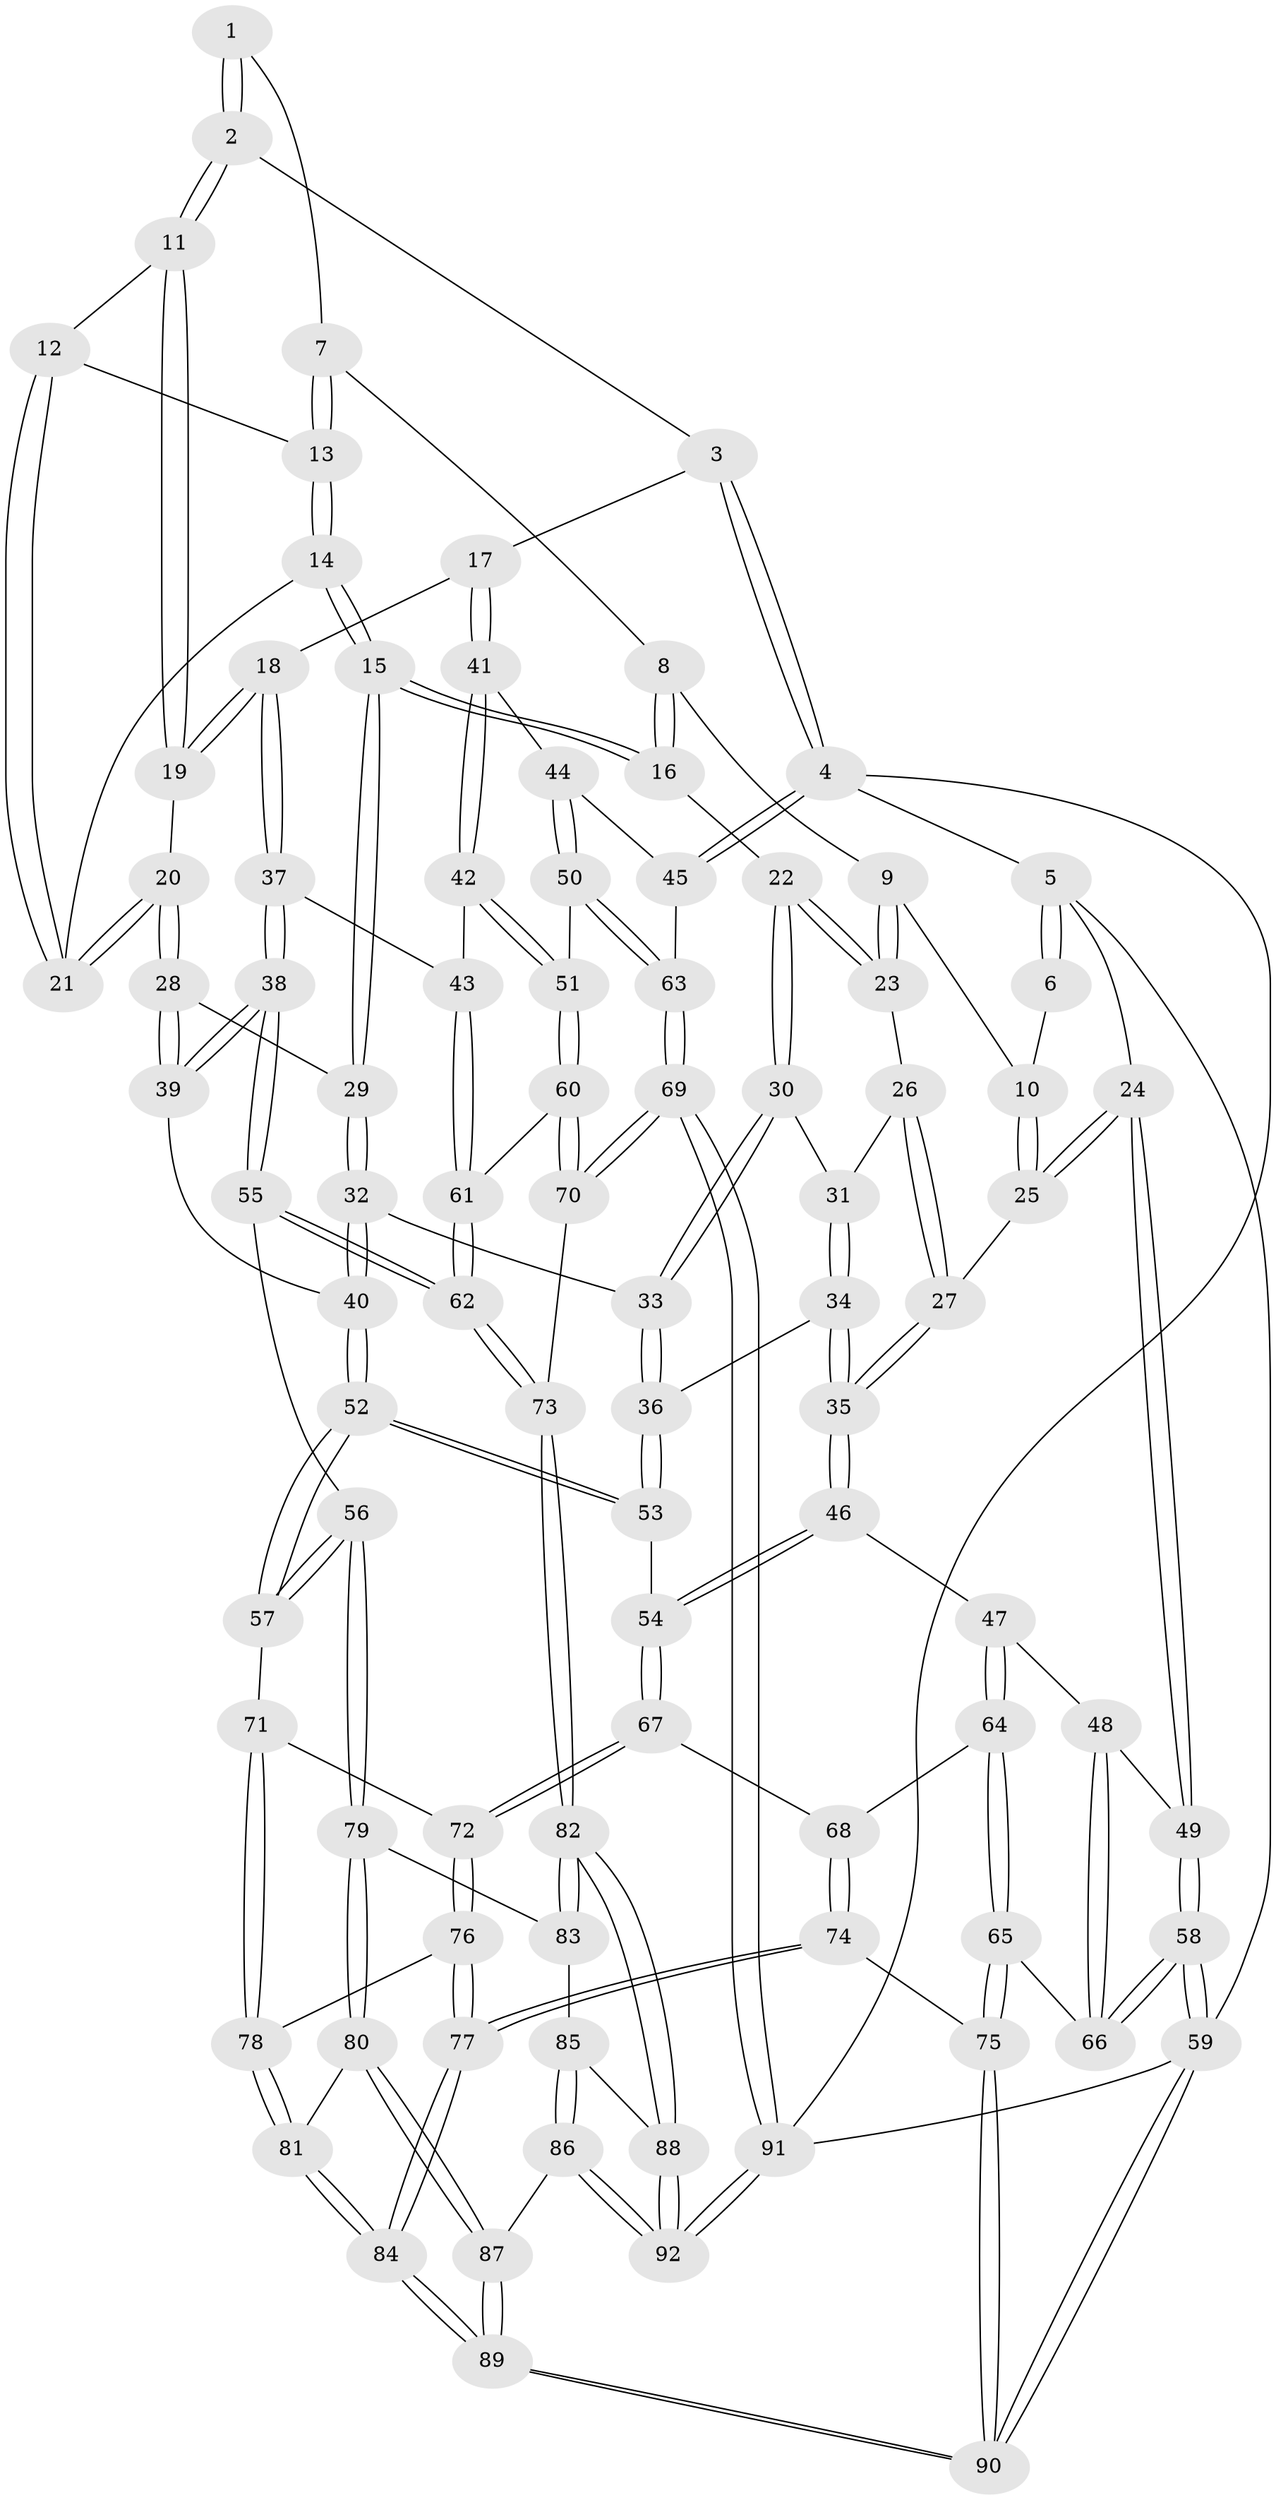 // Generated by graph-tools (version 1.1) at 2025/51/03/09/25 03:51:10]
// undirected, 92 vertices, 227 edges
graph export_dot {
graph [start="1"]
  node [color=gray90,style=filled];
  1 [pos="+0.40621245191764477+0"];
  2 [pos="+0.8328878161081938+0"];
  3 [pos="+0.8419636412522735+0"];
  4 [pos="+1+0"];
  5 [pos="+0+0"];
  6 [pos="+0.246780385850578+0"];
  7 [pos="+0.40445736609563987+0"];
  8 [pos="+0.3493400900417254+0.07127299398251147"];
  9 [pos="+0.2506167578712821+0.1298977944160792"];
  10 [pos="+0.23563142838967+0.1301373889650188"];
  11 [pos="+0.6401611727695151+0.0942018557933168"];
  12 [pos="+0.5909532098023862+0.11399118571996582"];
  13 [pos="+0.504984636240754+0.1254813649578286"];
  14 [pos="+0.471929503992759+0.2083801094224706"];
  15 [pos="+0.44259797960247493+0.23523025651990154"];
  16 [pos="+0.4027607190671274+0.23030638780429"];
  17 [pos="+0.871846130532394+0.28751159484342786"];
  18 [pos="+0.7860487187924977+0.3012163571242822"];
  19 [pos="+0.7077839943286754+0.2774883357729784"];
  20 [pos="+0.6364937685100133+0.29693214980896443"];
  21 [pos="+0.582665673441876+0.2463213184642593"];
  22 [pos="+0.38152018067300913+0.2370430497623989"];
  23 [pos="+0.3308018879793408+0.2246992731558799"];
  24 [pos="+0+0.1162393676347055"];
  25 [pos="+0+0.20924870900251613"];
  26 [pos="+0.27145788533722337+0.2639492845596591"];
  27 [pos="+0.05543069046074119+0.28454715350651466"];
  28 [pos="+0.6178489138503482+0.31572031492354957"];
  29 [pos="+0.4817997955014251+0.3522971908013591"];
  30 [pos="+0.35223998493830583+0.2973815628408523"];
  31 [pos="+0.3125529368408474+0.32573754241281117"];
  32 [pos="+0.456100331828703+0.4195175062499653"];
  33 [pos="+0.4160371974033808+0.42422304564065827"];
  34 [pos="+0.2612356580683376+0.4305032235075749"];
  35 [pos="+0.17773123487116854+0.4423769862867429"];
  36 [pos="+0.34666680594752386+0.44777104939832396"];
  37 [pos="+0.6796349087862884+0.5082697851722704"];
  38 [pos="+0.6514856288614507+0.5196756647098022"];
  39 [pos="+0.611972445107981+0.4847024926386926"];
  40 [pos="+0.48281579793451496+0.450094195865991"];
  41 [pos="+0.927415698905656+0.3241972260290917"];
  42 [pos="+0.7643592068272133+0.5251282780597167"];
  43 [pos="+0.6992090161447437+0.5134264843568506"];
  44 [pos="+0.9371138326868067+0.3287704612957104"];
  45 [pos="+1+0.3289754308682609"];
  46 [pos="+0.1659555200052544+0.5215279640354223"];
  47 [pos="+0.16056316618654218+0.5276127138453325"];
  48 [pos="+0.05858946945330461+0.5606842657538422"];
  49 [pos="+0+0.5931598449305596"];
  50 [pos="+0.9002405627364151+0.568358839500753"];
  51 [pos="+0.8630613880655228+0.5917549779926188"];
  52 [pos="+0.45665611285807356+0.6482326464426786"];
  53 [pos="+0.3755948538100378+0.6196135034071875"];
  54 [pos="+0.2925348663747336+0.6385362289063528"];
  55 [pos="+0.6036943416786131+0.694282927507804"];
  56 [pos="+0.5340501090846265+0.7019775369210645"];
  57 [pos="+0.5024783058293938+0.6968189362146403"];
  58 [pos="+0+0.7798937482035153"];
  59 [pos="+0+1"];
  60 [pos="+0.8574446676158778+0.605386009990675"];
  61 [pos="+0.7940003625098926+0.6681703944912101"];
  62 [pos="+0.7098027357777726+0.7695242246051527"];
  63 [pos="+1+0.6915921518699562"];
  64 [pos="+0.11865082062043165+0.7009096516841862"];
  65 [pos="+0.028982563906570127+0.7942325874852457"];
  66 [pos="+0.023028084852705962+0.7934631527456129"];
  67 [pos="+0.266102574908591+0.7135699697200826"];
  68 [pos="+0.2590633265509661+0.714816562678218"];
  69 [pos="+1+0.8193412965860237"];
  70 [pos="+0.9221049126994362+0.7236844420432015"];
  71 [pos="+0.4749387599969022+0.7233487076260872"];
  72 [pos="+0.27677507167321735+0.7329838841758597"];
  73 [pos="+0.7333428538374968+0.8163425002260065"];
  74 [pos="+0.1261273698766795+0.8548858396387241"];
  75 [pos="+0.10075299834852773+0.8541123454014201"];
  76 [pos="+0.30290727351504354+0.8181878158109412"];
  77 [pos="+0.2663578249733101+0.8840853353028844"];
  78 [pos="+0.4164265052634363+0.7948479548968223"];
  79 [pos="+0.5195800362635155+0.876320947501752"];
  80 [pos="+0.48571561063560625+0.8947118203719583"];
  81 [pos="+0.42841963129688615+0.8679704652011785"];
  82 [pos="+0.7475964878036446+0.8776308094044935"];
  83 [pos="+0.5293115350604086+0.8828071647425273"];
  84 [pos="+0.3284477676060839+1"];
  85 [pos="+0.5383784516368875+0.9059409648239346"];
  86 [pos="+0.484420147477539+1"];
  87 [pos="+0.4598791444406149+1"];
  88 [pos="+0.8312981934728291+1"];
  89 [pos="+0.356511024899564+1"];
  90 [pos="+0.10968680876805917+1"];
  91 [pos="+1+1"];
  92 [pos="+0.8952731050283379+1"];
  1 -- 2;
  1 -- 2;
  1 -- 7;
  2 -- 3;
  2 -- 11;
  2 -- 11;
  3 -- 4;
  3 -- 4;
  3 -- 17;
  4 -- 5;
  4 -- 45;
  4 -- 45;
  4 -- 91;
  5 -- 6;
  5 -- 6;
  5 -- 24;
  5 -- 59;
  6 -- 10;
  7 -- 8;
  7 -- 13;
  7 -- 13;
  8 -- 9;
  8 -- 16;
  8 -- 16;
  9 -- 10;
  9 -- 23;
  9 -- 23;
  10 -- 25;
  10 -- 25;
  11 -- 12;
  11 -- 19;
  11 -- 19;
  12 -- 13;
  12 -- 21;
  12 -- 21;
  13 -- 14;
  13 -- 14;
  14 -- 15;
  14 -- 15;
  14 -- 21;
  15 -- 16;
  15 -- 16;
  15 -- 29;
  15 -- 29;
  16 -- 22;
  17 -- 18;
  17 -- 41;
  17 -- 41;
  18 -- 19;
  18 -- 19;
  18 -- 37;
  18 -- 37;
  19 -- 20;
  20 -- 21;
  20 -- 21;
  20 -- 28;
  20 -- 28;
  22 -- 23;
  22 -- 23;
  22 -- 30;
  22 -- 30;
  23 -- 26;
  24 -- 25;
  24 -- 25;
  24 -- 49;
  24 -- 49;
  25 -- 27;
  26 -- 27;
  26 -- 27;
  26 -- 31;
  27 -- 35;
  27 -- 35;
  28 -- 29;
  28 -- 39;
  28 -- 39;
  29 -- 32;
  29 -- 32;
  30 -- 31;
  30 -- 33;
  30 -- 33;
  31 -- 34;
  31 -- 34;
  32 -- 33;
  32 -- 40;
  32 -- 40;
  33 -- 36;
  33 -- 36;
  34 -- 35;
  34 -- 35;
  34 -- 36;
  35 -- 46;
  35 -- 46;
  36 -- 53;
  36 -- 53;
  37 -- 38;
  37 -- 38;
  37 -- 43;
  38 -- 39;
  38 -- 39;
  38 -- 55;
  38 -- 55;
  39 -- 40;
  40 -- 52;
  40 -- 52;
  41 -- 42;
  41 -- 42;
  41 -- 44;
  42 -- 43;
  42 -- 51;
  42 -- 51;
  43 -- 61;
  43 -- 61;
  44 -- 45;
  44 -- 50;
  44 -- 50;
  45 -- 63;
  46 -- 47;
  46 -- 54;
  46 -- 54;
  47 -- 48;
  47 -- 64;
  47 -- 64;
  48 -- 49;
  48 -- 66;
  48 -- 66;
  49 -- 58;
  49 -- 58;
  50 -- 51;
  50 -- 63;
  50 -- 63;
  51 -- 60;
  51 -- 60;
  52 -- 53;
  52 -- 53;
  52 -- 57;
  52 -- 57;
  53 -- 54;
  54 -- 67;
  54 -- 67;
  55 -- 56;
  55 -- 62;
  55 -- 62;
  56 -- 57;
  56 -- 57;
  56 -- 79;
  56 -- 79;
  57 -- 71;
  58 -- 59;
  58 -- 59;
  58 -- 66;
  58 -- 66;
  59 -- 90;
  59 -- 90;
  59 -- 91;
  60 -- 61;
  60 -- 70;
  60 -- 70;
  61 -- 62;
  61 -- 62;
  62 -- 73;
  62 -- 73;
  63 -- 69;
  63 -- 69;
  64 -- 65;
  64 -- 65;
  64 -- 68;
  65 -- 66;
  65 -- 75;
  65 -- 75;
  67 -- 68;
  67 -- 72;
  67 -- 72;
  68 -- 74;
  68 -- 74;
  69 -- 70;
  69 -- 70;
  69 -- 91;
  69 -- 91;
  70 -- 73;
  71 -- 72;
  71 -- 78;
  71 -- 78;
  72 -- 76;
  72 -- 76;
  73 -- 82;
  73 -- 82;
  74 -- 75;
  74 -- 77;
  74 -- 77;
  75 -- 90;
  75 -- 90;
  76 -- 77;
  76 -- 77;
  76 -- 78;
  77 -- 84;
  77 -- 84;
  78 -- 81;
  78 -- 81;
  79 -- 80;
  79 -- 80;
  79 -- 83;
  80 -- 81;
  80 -- 87;
  80 -- 87;
  81 -- 84;
  81 -- 84;
  82 -- 83;
  82 -- 83;
  82 -- 88;
  82 -- 88;
  83 -- 85;
  84 -- 89;
  84 -- 89;
  85 -- 86;
  85 -- 86;
  85 -- 88;
  86 -- 87;
  86 -- 92;
  86 -- 92;
  87 -- 89;
  87 -- 89;
  88 -- 92;
  88 -- 92;
  89 -- 90;
  89 -- 90;
  91 -- 92;
  91 -- 92;
}
